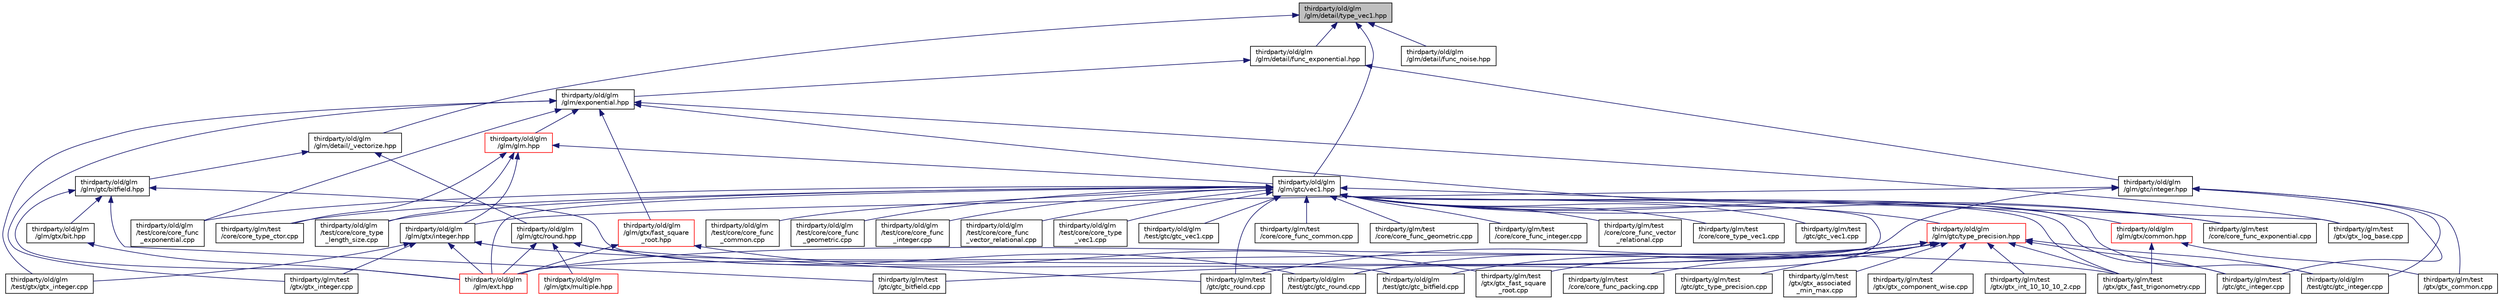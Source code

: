 digraph "thirdparty/old/glm/glm/detail/type_vec1.hpp"
{
  edge [fontname="Helvetica",fontsize="10",labelfontname="Helvetica",labelfontsize="10"];
  node [fontname="Helvetica",fontsize="10",shape=record];
  Node1 [label="thirdparty/old/glm\l/glm/detail/type_vec1.hpp",height=0.2,width=0.4,color="black", fillcolor="grey75", style="filled", fontcolor="black"];
  Node1 -> Node2 [dir="back",color="midnightblue",fontsize="10",style="solid",fontname="Helvetica"];
  Node2 [label="thirdparty/old/glm\l/glm/detail/_vectorize.hpp",height=0.2,width=0.4,color="black", fillcolor="white", style="filled",URL="$old_2glm_2glm_2detail_2__vectorize_8hpp.html"];
  Node2 -> Node3 [dir="back",color="midnightblue",fontsize="10",style="solid",fontname="Helvetica"];
  Node3 [label="thirdparty/old/glm\l/glm/gtc/bitfield.hpp",height=0.2,width=0.4,color="black", fillcolor="white", style="filled",URL="$old_2glm_2glm_2gtc_2bitfield_8hpp.html"];
  Node3 -> Node4 [dir="back",color="midnightblue",fontsize="10",style="solid",fontname="Helvetica"];
  Node4 [label="thirdparty/glm/test\l/gtc/gtc_bitfield.cpp",height=0.2,width=0.4,color="black", fillcolor="white", style="filled",URL="$glm_2test_2gtc_2gtc__bitfield_8cpp.html"];
  Node3 -> Node5 [dir="back",color="midnightblue",fontsize="10",style="solid",fontname="Helvetica"];
  Node5 [label="thirdparty/old/glm\l/glm/ext.hpp",height=0.2,width=0.4,color="red", fillcolor="white", style="filled",URL="$old_2glm_2glm_2ext_8hpp.html"];
  Node3 -> Node6 [dir="back",color="midnightblue",fontsize="10",style="solid",fontname="Helvetica"];
  Node6 [label="thirdparty/old/glm\l/glm/gtx/bit.hpp",height=0.2,width=0.4,color="black", fillcolor="white", style="filled",URL="$old_2glm_2glm_2gtx_2bit_8hpp.html"];
  Node6 -> Node5 [dir="back",color="midnightblue",fontsize="10",style="solid",fontname="Helvetica"];
  Node3 -> Node7 [dir="back",color="midnightblue",fontsize="10",style="solid",fontname="Helvetica"];
  Node7 [label="thirdparty/old/glm\l/test/gtc/gtc_bitfield.cpp",height=0.2,width=0.4,color="black", fillcolor="white", style="filled",URL="$old_2glm_2test_2gtc_2gtc__bitfield_8cpp.html"];
  Node2 -> Node8 [dir="back",color="midnightblue",fontsize="10",style="solid",fontname="Helvetica"];
  Node8 [label="thirdparty/old/glm\l/glm/gtc/round.hpp",height=0.2,width=0.4,color="black", fillcolor="white", style="filled",URL="$old_2glm_2glm_2gtc_2round_8hpp.html"];
  Node8 -> Node9 [dir="back",color="midnightblue",fontsize="10",style="solid",fontname="Helvetica"];
  Node9 [label="thirdparty/glm/test\l/gtc/gtc_round.cpp",height=0.2,width=0.4,color="black", fillcolor="white", style="filled",URL="$glm_2test_2gtc_2gtc__round_8cpp.html"];
  Node8 -> Node5 [dir="back",color="midnightblue",fontsize="10",style="solid",fontname="Helvetica"];
  Node8 -> Node10 [dir="back",color="midnightblue",fontsize="10",style="solid",fontname="Helvetica"];
  Node10 [label="thirdparty/old/glm\l/glm/gtx/multiple.hpp",height=0.2,width=0.4,color="red", fillcolor="white", style="filled",URL="$multiple_8hpp.html",tooltip="OpenGL Mathematics (glm.g-truc.net) "];
  Node8 -> Node11 [dir="back",color="midnightblue",fontsize="10",style="solid",fontname="Helvetica"];
  Node11 [label="thirdparty/old/glm\l/test/gtc/gtc_round.cpp",height=0.2,width=0.4,color="black", fillcolor="white", style="filled",URL="$old_2glm_2test_2gtc_2gtc__round_8cpp.html"];
  Node1 -> Node12 [dir="back",color="midnightblue",fontsize="10",style="solid",fontname="Helvetica"];
  Node12 [label="thirdparty/old/glm\l/glm/detail/func_exponential.hpp",height=0.2,width=0.4,color="black", fillcolor="white", style="filled",URL="$old_2glm_2glm_2detail_2func__exponential_8hpp.html"];
  Node12 -> Node13 [dir="back",color="midnightblue",fontsize="10",style="solid",fontname="Helvetica"];
  Node13 [label="thirdparty/old/glm\l/glm/exponential.hpp",height=0.2,width=0.4,color="black", fillcolor="white", style="filled",URL="$old_2glm_2glm_2exponential_8hpp.html"];
  Node13 -> Node14 [dir="back",color="midnightblue",fontsize="10",style="solid",fontname="Helvetica"];
  Node14 [label="thirdparty/glm/test\l/core/core_func_exponential.cpp",height=0.2,width=0.4,color="black", fillcolor="white", style="filled",URL="$glm_2test_2core_2core__func__exponential_8cpp.html"];
  Node13 -> Node15 [dir="back",color="midnightblue",fontsize="10",style="solid",fontname="Helvetica"];
  Node15 [label="thirdparty/glm/test\l/gtx/gtx_integer.cpp",height=0.2,width=0.4,color="black", fillcolor="white", style="filled",URL="$glm_2test_2gtx_2gtx__integer_8cpp.html"];
  Node13 -> Node16 [dir="back",color="midnightblue",fontsize="10",style="solid",fontname="Helvetica"];
  Node16 [label="thirdparty/glm/test\l/gtx/gtx_log_base.cpp",height=0.2,width=0.4,color="black", fillcolor="white", style="filled",URL="$glm_2test_2gtx_2gtx__log__base_8cpp.html"];
  Node13 -> Node17 [dir="back",color="midnightblue",fontsize="10",style="solid",fontname="Helvetica"];
  Node17 [label="thirdparty/old/glm\l/glm/glm.hpp",height=0.2,width=0.4,color="red", fillcolor="white", style="filled",URL="$old_2glm_2glm_2glm_8hpp.html"];
  Node17 -> Node18 [dir="back",color="midnightblue",fontsize="10",style="solid",fontname="Helvetica"];
  Node18 [label="thirdparty/glm/test\l/core/core_type_ctor.cpp",height=0.2,width=0.4,color="black", fillcolor="white", style="filled",URL="$core__type__ctor_8cpp.html"];
  Node17 -> Node19 [dir="back",color="midnightblue",fontsize="10",style="solid",fontname="Helvetica"];
  Node19 [label="thirdparty/old/glm\l/glm/gtc/vec1.hpp",height=0.2,width=0.4,color="black", fillcolor="white", style="filled",URL="$old_2glm_2glm_2gtc_2vec1_8hpp.html"];
  Node19 -> Node20 [dir="back",color="midnightblue",fontsize="10",style="solid",fontname="Helvetica"];
  Node20 [label="thirdparty/glm/test\l/core/core_func_common.cpp",height=0.2,width=0.4,color="black", fillcolor="white", style="filled",URL="$glm_2test_2core_2core__func__common_8cpp.html"];
  Node19 -> Node14 [dir="back",color="midnightblue",fontsize="10",style="solid",fontname="Helvetica"];
  Node19 -> Node21 [dir="back",color="midnightblue",fontsize="10",style="solid",fontname="Helvetica"];
  Node21 [label="thirdparty/glm/test\l/core/core_func_geometric.cpp",height=0.2,width=0.4,color="black", fillcolor="white", style="filled",URL="$glm_2test_2core_2core__func__geometric_8cpp.html"];
  Node19 -> Node22 [dir="back",color="midnightblue",fontsize="10",style="solid",fontname="Helvetica"];
  Node22 [label="thirdparty/glm/test\l/core/core_func_integer.cpp",height=0.2,width=0.4,color="black", fillcolor="white", style="filled",URL="$glm_2test_2core_2core__func__integer_8cpp.html"];
  Node19 -> Node23 [dir="back",color="midnightblue",fontsize="10",style="solid",fontname="Helvetica"];
  Node23 [label="thirdparty/glm/test\l/core/core_func_vector\l_relational.cpp",height=0.2,width=0.4,color="black", fillcolor="white", style="filled",URL="$glm_2test_2core_2core__func__vector__relational_8cpp.html"];
  Node19 -> Node18 [dir="back",color="midnightblue",fontsize="10",style="solid",fontname="Helvetica"];
  Node19 -> Node24 [dir="back",color="midnightblue",fontsize="10",style="solid",fontname="Helvetica"];
  Node24 [label="thirdparty/glm/test\l/core/core_type_vec1.cpp",height=0.2,width=0.4,color="black", fillcolor="white", style="filled",URL="$glm_2test_2core_2core__type__vec1_8cpp.html"];
  Node19 -> Node25 [dir="back",color="midnightblue",fontsize="10",style="solid",fontname="Helvetica"];
  Node25 [label="thirdparty/glm/test\l/gtc/gtc_integer.cpp",height=0.2,width=0.4,color="black", fillcolor="white", style="filled",URL="$glm_2test_2gtc_2gtc__integer_8cpp.html"];
  Node19 -> Node9 [dir="back",color="midnightblue",fontsize="10",style="solid",fontname="Helvetica"];
  Node19 -> Node26 [dir="back",color="midnightblue",fontsize="10",style="solid",fontname="Helvetica"];
  Node26 [label="thirdparty/glm/test\l/gtc/gtc_vec1.cpp",height=0.2,width=0.4,color="black", fillcolor="white", style="filled",URL="$glm_2test_2gtc_2gtc__vec1_8cpp.html"];
  Node19 -> Node27 [dir="back",color="midnightblue",fontsize="10",style="solid",fontname="Helvetica"];
  Node27 [label="thirdparty/glm/test\l/gtx/gtx_fast_trigonometry.cpp",height=0.2,width=0.4,color="black", fillcolor="white", style="filled",URL="$glm_2test_2gtx_2gtx__fast__trigonometry_8cpp.html"];
  Node19 -> Node16 [dir="back",color="midnightblue",fontsize="10",style="solid",fontname="Helvetica"];
  Node19 -> Node28 [dir="back",color="midnightblue",fontsize="10",style="solid",fontname="Helvetica"];
  Node28 [label="thirdparty/old/glm\l/glm/gtc/type_precision.hpp",height=0.2,width=0.4,color="red", fillcolor="white", style="filled",URL="$old_2glm_2glm_2gtc_2type__precision_8hpp.html"];
  Node28 -> Node29 [dir="back",color="midnightblue",fontsize="10",style="solid",fontname="Helvetica"];
  Node29 [label="thirdparty/glm/test\l/core/core_func_packing.cpp",height=0.2,width=0.4,color="black", fillcolor="white", style="filled",URL="$glm_2test_2core_2core__func__packing_8cpp.html"];
  Node28 -> Node4 [dir="back",color="midnightblue",fontsize="10",style="solid",fontname="Helvetica"];
  Node28 -> Node25 [dir="back",color="midnightblue",fontsize="10",style="solid",fontname="Helvetica"];
  Node28 -> Node9 [dir="back",color="midnightblue",fontsize="10",style="solid",fontname="Helvetica"];
  Node28 -> Node30 [dir="back",color="midnightblue",fontsize="10",style="solid",fontname="Helvetica"];
  Node30 [label="thirdparty/glm/test\l/gtc/gtc_type_precision.cpp",height=0.2,width=0.4,color="black", fillcolor="white", style="filled",URL="$glm_2test_2gtc_2gtc__type__precision_8cpp.html"];
  Node28 -> Node31 [dir="back",color="midnightblue",fontsize="10",style="solid",fontname="Helvetica"];
  Node31 [label="thirdparty/glm/test\l/gtx/gtx_associated\l_min_max.cpp",height=0.2,width=0.4,color="black", fillcolor="white", style="filled",URL="$glm_2test_2gtx_2gtx__associated__min__max_8cpp.html"];
  Node28 -> Node32 [dir="back",color="midnightblue",fontsize="10",style="solid",fontname="Helvetica"];
  Node32 [label="thirdparty/glm/test\l/gtx/gtx_component_wise.cpp",height=0.2,width=0.4,color="black", fillcolor="white", style="filled",URL="$glm_2test_2gtx_2gtx__component__wise_8cpp.html"];
  Node28 -> Node33 [dir="back",color="midnightblue",fontsize="10",style="solid",fontname="Helvetica"];
  Node33 [label="thirdparty/glm/test\l/gtx/gtx_fast_square\l_root.cpp",height=0.2,width=0.4,color="black", fillcolor="white", style="filled",URL="$glm_2test_2gtx_2gtx__fast__square__root_8cpp.html"];
  Node28 -> Node27 [dir="back",color="midnightblue",fontsize="10",style="solid",fontname="Helvetica"];
  Node28 -> Node34 [dir="back",color="midnightblue",fontsize="10",style="solid",fontname="Helvetica"];
  Node34 [label="thirdparty/glm/test\l/gtx/gtx_int_10_10_10_2.cpp",height=0.2,width=0.4,color="black", fillcolor="white", style="filled",URL="$glm_2test_2gtx_2gtx__int__10__10__10__2_8cpp.html"];
  Node28 -> Node5 [dir="back",color="midnightblue",fontsize="10",style="solid",fontname="Helvetica"];
  Node28 -> Node7 [dir="back",color="midnightblue",fontsize="10",style="solid",fontname="Helvetica"];
  Node28 -> Node35 [dir="back",color="midnightblue",fontsize="10",style="solid",fontname="Helvetica"];
  Node35 [label="thirdparty/old/glm\l/test/gtc/gtc_integer.cpp",height=0.2,width=0.4,color="black", fillcolor="white", style="filled",URL="$old_2glm_2test_2gtc_2gtc__integer_8cpp.html"];
  Node28 -> Node11 [dir="back",color="midnightblue",fontsize="10",style="solid",fontname="Helvetica"];
  Node19 -> Node5 [dir="back",color="midnightblue",fontsize="10",style="solid",fontname="Helvetica"];
  Node19 -> Node36 [dir="back",color="midnightblue",fontsize="10",style="solid",fontname="Helvetica"];
  Node36 [label="thirdparty/old/glm\l/glm/gtx/common.hpp",height=0.2,width=0.4,color="red", fillcolor="white", style="filled",URL="$old_2glm_2glm_2gtx_2common_8hpp.html"];
  Node36 -> Node37 [dir="back",color="midnightblue",fontsize="10",style="solid",fontname="Helvetica"];
  Node37 [label="thirdparty/glm/test\l/gtx/gtx_common.cpp",height=0.2,width=0.4,color="black", fillcolor="white", style="filled",URL="$glm_2test_2gtx_2gtx__common_8cpp.html"];
  Node36 -> Node27 [dir="back",color="midnightblue",fontsize="10",style="solid",fontname="Helvetica"];
  Node19 -> Node38 [dir="back",color="midnightblue",fontsize="10",style="solid",fontname="Helvetica"];
  Node38 [label="thirdparty/old/glm\l/test/core/core_func\l_common.cpp",height=0.2,width=0.4,color="black", fillcolor="white", style="filled",URL="$old_2glm_2test_2core_2core__func__common_8cpp.html"];
  Node19 -> Node39 [dir="back",color="midnightblue",fontsize="10",style="solid",fontname="Helvetica"];
  Node39 [label="thirdparty/old/glm\l/test/core/core_func\l_exponential.cpp",height=0.2,width=0.4,color="black", fillcolor="white", style="filled",URL="$old_2glm_2test_2core_2core__func__exponential_8cpp.html"];
  Node19 -> Node40 [dir="back",color="midnightblue",fontsize="10",style="solid",fontname="Helvetica"];
  Node40 [label="thirdparty/old/glm\l/test/core/core_func\l_geometric.cpp",height=0.2,width=0.4,color="black", fillcolor="white", style="filled",URL="$old_2glm_2test_2core_2core__func__geometric_8cpp.html"];
  Node19 -> Node41 [dir="back",color="midnightblue",fontsize="10",style="solid",fontname="Helvetica"];
  Node41 [label="thirdparty/old/glm\l/test/core/core_func\l_integer.cpp",height=0.2,width=0.4,color="black", fillcolor="white", style="filled",URL="$old_2glm_2test_2core_2core__func__integer_8cpp.html"];
  Node19 -> Node42 [dir="back",color="midnightblue",fontsize="10",style="solid",fontname="Helvetica"];
  Node42 [label="thirdparty/old/glm\l/test/core/core_func\l_vector_relational.cpp",height=0.2,width=0.4,color="black", fillcolor="white", style="filled",URL="$old_2glm_2test_2core_2core__func__vector__relational_8cpp.html"];
  Node19 -> Node43 [dir="back",color="midnightblue",fontsize="10",style="solid",fontname="Helvetica"];
  Node43 [label="thirdparty/old/glm\l/test/core/core_type\l_length_size.cpp",height=0.2,width=0.4,color="black", fillcolor="white", style="filled",URL="$core__type__length__size_8cpp.html",tooltip="OpenGL Mathematics (glm.g-truc.net) "];
  Node19 -> Node44 [dir="back",color="midnightblue",fontsize="10",style="solid",fontname="Helvetica"];
  Node44 [label="thirdparty/old/glm\l/test/core/core_type\l_vec1.cpp",height=0.2,width=0.4,color="black", fillcolor="white", style="filled",URL="$old_2glm_2test_2core_2core__type__vec1_8cpp.html"];
  Node19 -> Node35 [dir="back",color="midnightblue",fontsize="10",style="solid",fontname="Helvetica"];
  Node19 -> Node11 [dir="back",color="midnightblue",fontsize="10",style="solid",fontname="Helvetica"];
  Node19 -> Node45 [dir="back",color="midnightblue",fontsize="10",style="solid",fontname="Helvetica"];
  Node45 [label="thirdparty/old/glm\l/test/gtc/gtc_vec1.cpp",height=0.2,width=0.4,color="black", fillcolor="white", style="filled",URL="$old_2glm_2test_2gtc_2gtc__vec1_8cpp.html"];
  Node17 -> Node46 [dir="back",color="midnightblue",fontsize="10",style="solid",fontname="Helvetica"];
  Node46 [label="thirdparty/old/glm\l/glm/gtx/integer.hpp",height=0.2,width=0.4,color="black", fillcolor="white", style="filled",URL="$old_2glm_2glm_2gtx_2integer_8hpp.html"];
  Node46 -> Node27 [dir="back",color="midnightblue",fontsize="10",style="solid",fontname="Helvetica"];
  Node46 -> Node15 [dir="back",color="midnightblue",fontsize="10",style="solid",fontname="Helvetica"];
  Node46 -> Node5 [dir="back",color="midnightblue",fontsize="10",style="solid",fontname="Helvetica"];
  Node46 -> Node47 [dir="back",color="midnightblue",fontsize="10",style="solid",fontname="Helvetica"];
  Node47 [label="thirdparty/old/glm\l/test/gtx/gtx_integer.cpp",height=0.2,width=0.4,color="black", fillcolor="white", style="filled",URL="$old_2glm_2test_2gtx_2gtx__integer_8cpp.html"];
  Node17 -> Node43 [dir="back",color="midnightblue",fontsize="10",style="solid",fontname="Helvetica"];
  Node13 -> Node48 [dir="back",color="midnightblue",fontsize="10",style="solid",fontname="Helvetica"];
  Node48 [label="thirdparty/old/glm\l/glm/gtx/fast_square\l_root.hpp",height=0.2,width=0.4,color="red", fillcolor="white", style="filled",URL="$old_2glm_2glm_2gtx_2fast__square__root_8hpp.html"];
  Node48 -> Node33 [dir="back",color="midnightblue",fontsize="10",style="solid",fontname="Helvetica"];
  Node48 -> Node5 [dir="back",color="midnightblue",fontsize="10",style="solid",fontname="Helvetica"];
  Node13 -> Node39 [dir="back",color="midnightblue",fontsize="10",style="solid",fontname="Helvetica"];
  Node13 -> Node47 [dir="back",color="midnightblue",fontsize="10",style="solid",fontname="Helvetica"];
  Node12 -> Node49 [dir="back",color="midnightblue",fontsize="10",style="solid",fontname="Helvetica"];
  Node49 [label="thirdparty/old/glm\l/glm/gtc/integer.hpp",height=0.2,width=0.4,color="black", fillcolor="white", style="filled",URL="$old_2glm_2glm_2gtc_2integer_8hpp.html"];
  Node49 -> Node25 [dir="back",color="midnightblue",fontsize="10",style="solid",fontname="Helvetica"];
  Node49 -> Node37 [dir="back",color="midnightblue",fontsize="10",style="solid",fontname="Helvetica"];
  Node49 -> Node5 [dir="back",color="midnightblue",fontsize="10",style="solid",fontname="Helvetica"];
  Node49 -> Node46 [dir="back",color="midnightblue",fontsize="10",style="solid",fontname="Helvetica"];
  Node49 -> Node35 [dir="back",color="midnightblue",fontsize="10",style="solid",fontname="Helvetica"];
  Node1 -> Node50 [dir="back",color="midnightblue",fontsize="10",style="solid",fontname="Helvetica"];
  Node50 [label="thirdparty/old/glm\l/glm/detail/func_noise.hpp",height=0.2,width=0.4,color="black", fillcolor="white", style="filled",URL="$func__noise_8hpp.html",tooltip="OpenGL Mathematics (glm.g-truc.net) "];
  Node1 -> Node19 [dir="back",color="midnightblue",fontsize="10",style="solid",fontname="Helvetica"];
}
